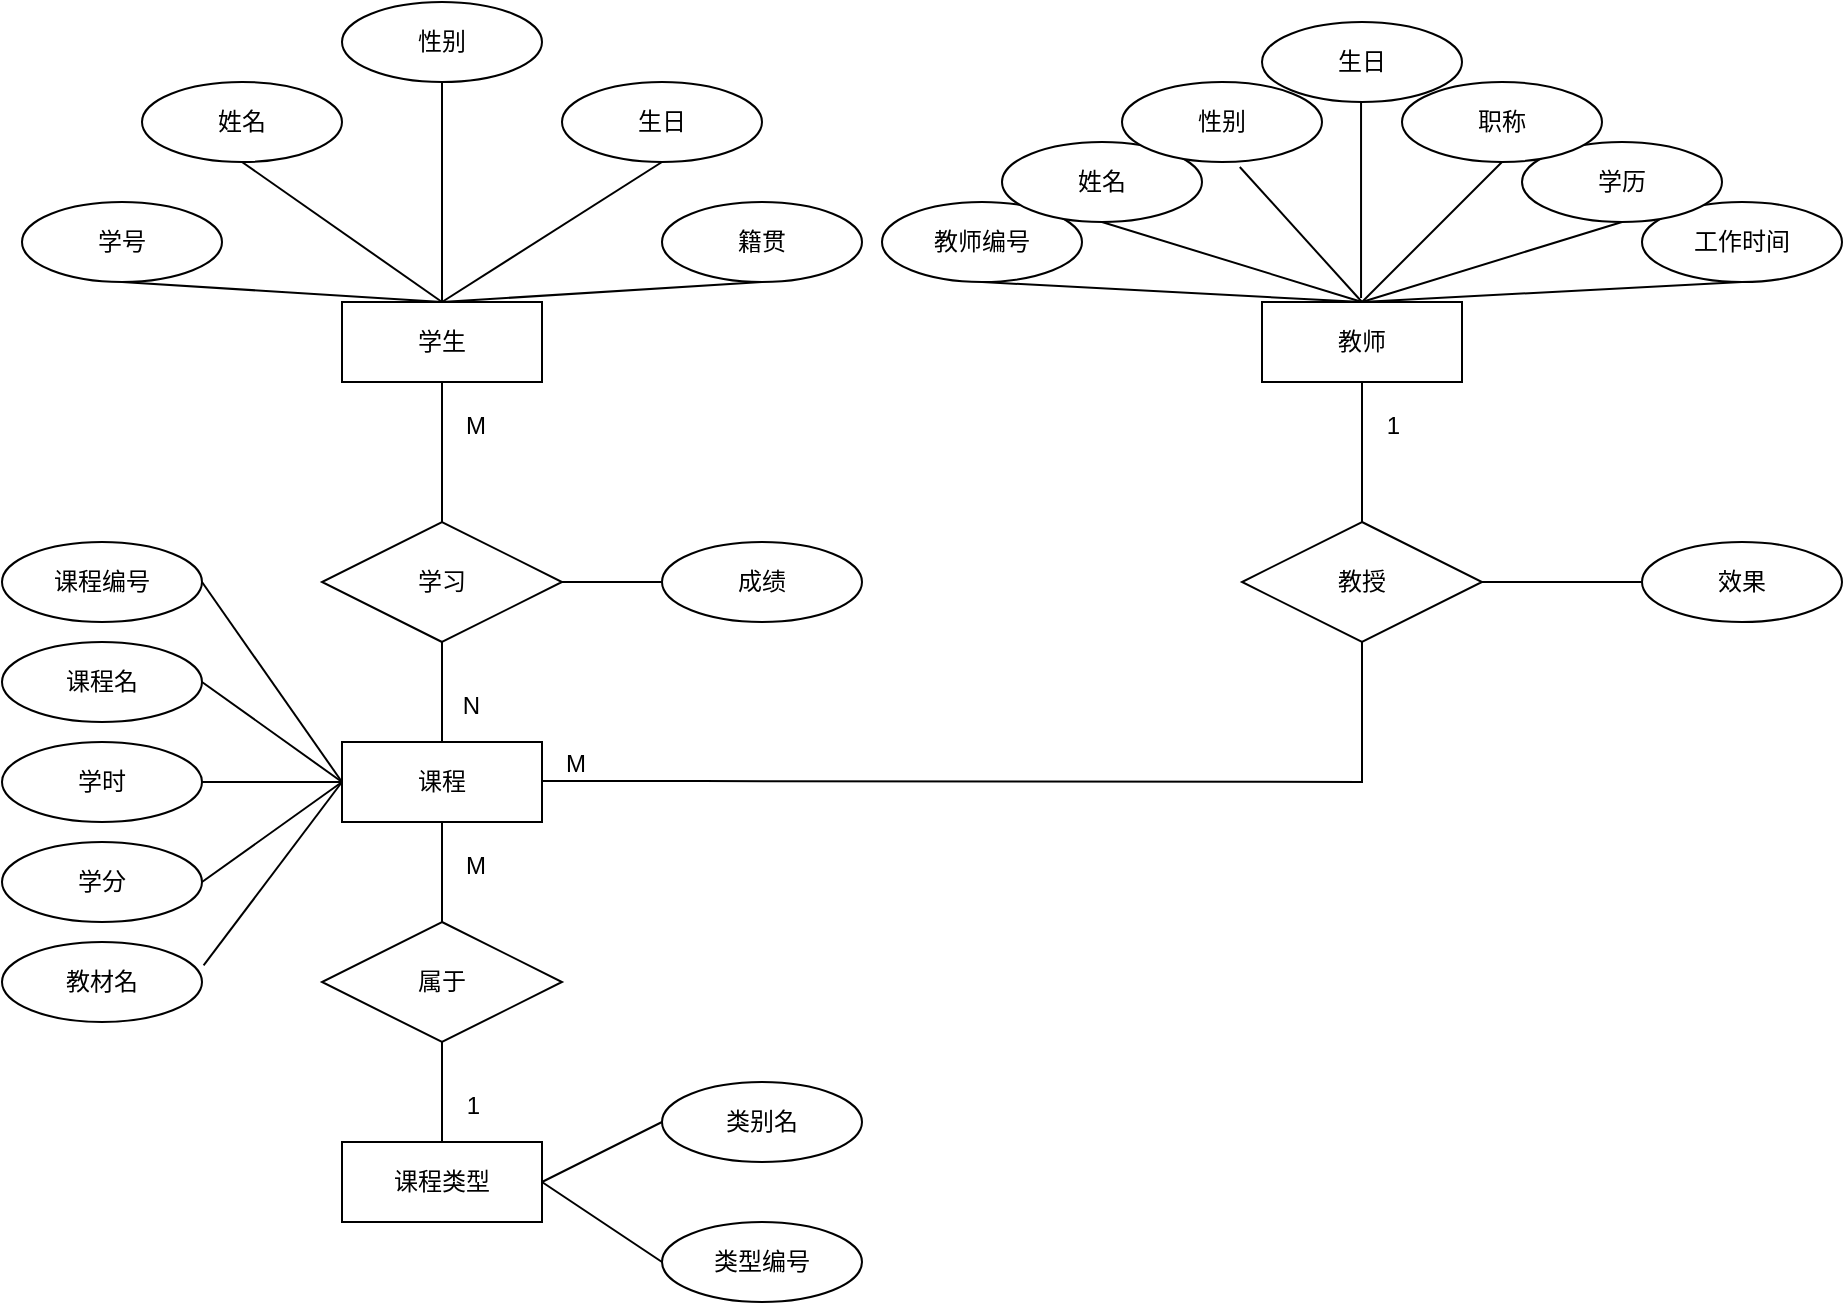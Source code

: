 <mxfile version="24.4.4" type="github">
  <diagram id="R2lEEEUBdFMjLlhIrx00" name="Page-1">
    <mxGraphModel dx="1055" dy="599" grid="1" gridSize="10" guides="1" tooltips="1" connect="1" arrows="1" fold="1" page="1" pageScale="1" pageWidth="850" pageHeight="1100" math="0" shadow="0" extFonts="Permanent Marker^https://fonts.googleapis.com/css?family=Permanent+Marker">
      <root>
        <mxCell id="0" />
        <mxCell id="1" parent="0" />
        <mxCell id="WubO6YfMAiuugXHex2BC-1" value="学生" style="whiteSpace=wrap;html=1;align=center;" vertex="1" parent="1">
          <mxGeometry x="170" y="400" width="100" height="40" as="geometry" />
        </mxCell>
        <mxCell id="WubO6YfMAiuugXHex2BC-2" value="课程" style="whiteSpace=wrap;html=1;align=center;" vertex="1" parent="1">
          <mxGeometry x="170" y="620" width="100" height="40" as="geometry" />
        </mxCell>
        <mxCell id="WubO6YfMAiuugXHex2BC-3" value="课程类型" style="whiteSpace=wrap;html=1;align=center;" vertex="1" parent="1">
          <mxGeometry x="170" y="820" width="100" height="40" as="geometry" />
        </mxCell>
        <mxCell id="WubO6YfMAiuugXHex2BC-5" value="教师" style="whiteSpace=wrap;html=1;align=center;" vertex="1" parent="1">
          <mxGeometry x="630" y="400" width="100" height="40" as="geometry" />
        </mxCell>
        <mxCell id="WubO6YfMAiuugXHex2BC-6" value="学习" style="shape=rhombus;perimeter=rhombusPerimeter;whiteSpace=wrap;html=1;align=center;direction=west;" vertex="1" parent="1">
          <mxGeometry x="160" y="510" width="120" height="60" as="geometry" />
        </mxCell>
        <mxCell id="WubO6YfMAiuugXHex2BC-16" value="成绩" style="ellipse;whiteSpace=wrap;html=1;align=center;" vertex="1" parent="1">
          <mxGeometry x="330" y="520" width="100" height="40" as="geometry" />
        </mxCell>
        <mxCell id="WubO6YfMAiuugXHex2BC-17" value="课程名" style="ellipse;whiteSpace=wrap;html=1;align=center;" vertex="1" parent="1">
          <mxGeometry y="570" width="100" height="40" as="geometry" />
        </mxCell>
        <mxCell id="WubO6YfMAiuugXHex2BC-18" value="籍贯" style="ellipse;whiteSpace=wrap;html=1;align=center;" vertex="1" parent="1">
          <mxGeometry x="330" y="350" width="100" height="40" as="geometry" />
        </mxCell>
        <mxCell id="WubO6YfMAiuugXHex2BC-19" value="生日" style="ellipse;whiteSpace=wrap;html=1;align=center;" vertex="1" parent="1">
          <mxGeometry x="280" y="290" width="100" height="40" as="geometry" />
        </mxCell>
        <mxCell id="WubO6YfMAiuugXHex2BC-20" value="性别" style="ellipse;whiteSpace=wrap;html=1;align=center;" vertex="1" parent="1">
          <mxGeometry x="170" y="250" width="100" height="40" as="geometry" />
        </mxCell>
        <mxCell id="WubO6YfMAiuugXHex2BC-21" value="姓名" style="ellipse;whiteSpace=wrap;html=1;align=center;" vertex="1" parent="1">
          <mxGeometry x="70" y="290" width="100" height="40" as="geometry" />
        </mxCell>
        <mxCell id="WubO6YfMAiuugXHex2BC-22" value="学号" style="ellipse;whiteSpace=wrap;html=1;align=center;" vertex="1" parent="1">
          <mxGeometry x="10" y="350" width="100" height="40" as="geometry" />
        </mxCell>
        <mxCell id="WubO6YfMAiuugXHex2BC-23" value="教师编号" style="ellipse;whiteSpace=wrap;html=1;align=center;" vertex="1" parent="1">
          <mxGeometry x="440" y="350" width="100" height="40" as="geometry" />
        </mxCell>
        <mxCell id="WubO6YfMAiuugXHex2BC-24" value="教材名" style="ellipse;whiteSpace=wrap;html=1;align=center;" vertex="1" parent="1">
          <mxGeometry y="720" width="100" height="40" as="geometry" />
        </mxCell>
        <mxCell id="WubO6YfMAiuugXHex2BC-25" value="学分" style="ellipse;whiteSpace=wrap;html=1;align=center;" vertex="1" parent="1">
          <mxGeometry y="670" width="100" height="40" as="geometry" />
        </mxCell>
        <mxCell id="WubO6YfMAiuugXHex2BC-26" value="学时" style="ellipse;whiteSpace=wrap;html=1;align=center;" vertex="1" parent="1">
          <mxGeometry y="620" width="100" height="40" as="geometry" />
        </mxCell>
        <mxCell id="WubO6YfMAiuugXHex2BC-27" value="课程编号" style="ellipse;whiteSpace=wrap;html=1;align=center;" vertex="1" parent="1">
          <mxGeometry y="520" width="100" height="40" as="geometry" />
        </mxCell>
        <mxCell id="WubO6YfMAiuugXHex2BC-28" value="工作时间" style="ellipse;whiteSpace=wrap;html=1;align=center;" vertex="1" parent="1">
          <mxGeometry x="820" y="350" width="100" height="40" as="geometry" />
        </mxCell>
        <mxCell id="WubO6YfMAiuugXHex2BC-29" value="学历" style="ellipse;whiteSpace=wrap;html=1;align=center;" vertex="1" parent="1">
          <mxGeometry x="760" y="320" width="100" height="40" as="geometry" />
        </mxCell>
        <mxCell id="WubO6YfMAiuugXHex2BC-30" value="职称" style="ellipse;whiteSpace=wrap;html=1;align=center;" vertex="1" parent="1">
          <mxGeometry x="700" y="290" width="100" height="40" as="geometry" />
        </mxCell>
        <mxCell id="WubO6YfMAiuugXHex2BC-31" value="姓名" style="ellipse;whiteSpace=wrap;html=1;align=center;" vertex="1" parent="1">
          <mxGeometry x="500" y="320" width="100" height="40" as="geometry" />
        </mxCell>
        <mxCell id="WubO6YfMAiuugXHex2BC-32" value="性别" style="ellipse;whiteSpace=wrap;html=1;align=center;" vertex="1" parent="1">
          <mxGeometry x="560" y="290" width="100" height="40" as="geometry" />
        </mxCell>
        <mxCell id="WubO6YfMAiuugXHex2BC-34" value="生日" style="ellipse;whiteSpace=wrap;html=1;align=center;" vertex="1" parent="1">
          <mxGeometry x="630" y="260" width="100" height="40" as="geometry" />
        </mxCell>
        <mxCell id="WubO6YfMAiuugXHex2BC-35" value="教授" style="shape=rhombus;perimeter=rhombusPerimeter;whiteSpace=wrap;html=1;align=center;" vertex="1" parent="1">
          <mxGeometry x="620" y="510" width="120" height="60" as="geometry" />
        </mxCell>
        <mxCell id="WubO6YfMAiuugXHex2BC-36" value="效果" style="ellipse;whiteSpace=wrap;html=1;align=center;" vertex="1" parent="1">
          <mxGeometry x="820" y="520" width="100" height="40" as="geometry" />
        </mxCell>
        <mxCell id="WubO6YfMAiuugXHex2BC-37" value="属于" style="shape=rhombus;perimeter=rhombusPerimeter;whiteSpace=wrap;html=1;align=center;" vertex="1" parent="1">
          <mxGeometry x="160" y="710" width="120" height="60" as="geometry" />
        </mxCell>
        <mxCell id="WubO6YfMAiuugXHex2BC-38" value="类型编号" style="ellipse;whiteSpace=wrap;html=1;align=center;" vertex="1" parent="1">
          <mxGeometry x="330" y="860" width="100" height="40" as="geometry" />
        </mxCell>
        <mxCell id="WubO6YfMAiuugXHex2BC-39" value="类别名" style="ellipse;whiteSpace=wrap;html=1;align=center;" vertex="1" parent="1">
          <mxGeometry x="330" y="790" width="100" height="40" as="geometry" />
        </mxCell>
        <mxCell id="WubO6YfMAiuugXHex2BC-40" value="" style="endArrow=none;html=1;rounded=0;entryX=0.5;entryY=1;entryDx=0;entryDy=0;" edge="1" parent="1" target="WubO6YfMAiuugXHex2BC-35">
          <mxGeometry relative="1" as="geometry">
            <mxPoint x="270" y="639.52" as="sourcePoint" />
            <mxPoint x="430" y="639.52" as="targetPoint" />
            <Array as="points">
              <mxPoint x="350" y="639.52" />
              <mxPoint x="680" y="640" />
            </Array>
          </mxGeometry>
        </mxCell>
        <mxCell id="WubO6YfMAiuugXHex2BC-41" value="M" style="resizable=0;html=1;whiteSpace=wrap;align=left;verticalAlign=bottom;" connectable="0" vertex="1" parent="WubO6YfMAiuugXHex2BC-40">
          <mxGeometry x="-1" relative="1" as="geometry">
            <mxPoint x="10" as="offset" />
          </mxGeometry>
        </mxCell>
        <mxCell id="WubO6YfMAiuugXHex2BC-43" value="" style="endArrow=none;html=1;rounded=0;exitX=0.5;exitY=0;exitDx=0;exitDy=0;" edge="1" parent="1" source="WubO6YfMAiuugXHex2BC-35">
          <mxGeometry relative="1" as="geometry">
            <mxPoint x="550" y="470" as="sourcePoint" />
            <mxPoint x="680" y="440" as="targetPoint" />
            <Array as="points" />
          </mxGeometry>
        </mxCell>
        <mxCell id="WubO6YfMAiuugXHex2BC-44" value="1" style="resizable=0;html=1;whiteSpace=wrap;align=right;verticalAlign=bottom;" connectable="0" vertex="1" parent="WubO6YfMAiuugXHex2BC-43">
          <mxGeometry x="1" relative="1" as="geometry">
            <mxPoint x="20" y="30" as="offset" />
          </mxGeometry>
        </mxCell>
        <mxCell id="WubO6YfMAiuugXHex2BC-45" value="&#xa;&lt;span style=&quot;color: rgba(0, 0, 0, 0); font-family: monospace; font-size: 0px; font-style: normal; font-variant-ligatures: normal; font-variant-caps: normal; font-weight: 400; letter-spacing: normal; orphans: 2; text-align: start; text-indent: 0px; text-transform: none; widows: 2; word-spacing: 0px; -webkit-text-stroke-width: 0px; white-space: nowrap; background-color: rgb(251, 251, 251); text-decoration-thickness: initial; text-decoration-style: initial; text-decoration-color: initial; display: inline !important; float: none;&quot;&gt;%3CmxGraphModel%3E%3Croot%3E%3CmxCell%20id%3D%220%22%2F%3E%3CmxCell%20id%3D%221%22%20parent%3D%220%22%2F%3E%3CmxCell%20id%3D%222%22%20style%3D%22endArrow%3Dnone%3Bhtml%3D1%3Brounded%3D0%3BexitX%3D0.5%3BexitY%3D1%3BexitDx%3D0%3BexitDy%3D0%3BentryX%3D0.5%3BentryY%3D0%3BentryDx%3D0%3BentryDy%3D0%3B%22%20edge%3D%221%22%20parent%3D%221%22%3E%3CmxGeometry%20relative%3D%221%22%22%20as%3D%22geometry%22%3E%3CmxPoint%20x%3D%22490%22%20y%3D%22 390%22%20as%3D%22sourcePoint%22%2F%3E%3CmxPoint%20x%3D%22680%22%20y%3D%22400%22%20as%3D%22targetPoint%22%2F%3E%3C%2FmxGeometry%3E%3C%2FmxCell%3E%3C%2Froot%3E%3C%2FmxGraphModel%3E" style="endArrow=none;html=1;rounded=0;exitX=0.5;exitY=1;exitDx=0;exitDy=0;entryX=0.5;entryY=0;entryDx=0;entryDy=0;" edge="1" parent="1" source="WubO6YfMAiuugXHex2BC-23" target="WubO6YfMAiuugXHex2BC-5">
          <mxGeometry x="-0.663" y="-38" relative="1" as="geometry">
            <mxPoint x="480" y="410" as="sourcePoint" />
            <mxPoint x="640" y="410" as="targetPoint" />
            <mxPoint as="offset" />
          </mxGeometry>
        </mxCell>
        <mxCell id="WubO6YfMAiuugXHex2BC-47" value="" style="endArrow=none;html=1;rounded=0;exitX=0.5;exitY=1;exitDx=0;exitDy=0;entryX=0.5;entryY=0;entryDx=0;entryDy=0;" edge="1" parent="1" source="WubO6YfMAiuugXHex2BC-31" target="WubO6YfMAiuugXHex2BC-5">
          <mxGeometry relative="1" as="geometry">
            <mxPoint x="500" y="400" as="sourcePoint" />
            <mxPoint x="690" y="410" as="targetPoint" />
          </mxGeometry>
        </mxCell>
        <mxCell id="WubO6YfMAiuugXHex2BC-48" value="" style="endArrow=none;html=1;rounded=0;exitX=0.589;exitY=1.062;exitDx=0;exitDy=0;exitPerimeter=0;" edge="1" parent="1" source="WubO6YfMAiuugXHex2BC-32">
          <mxGeometry relative="1" as="geometry">
            <mxPoint x="560" y="370" as="sourcePoint" />
            <mxPoint x="680" y="400" as="targetPoint" />
          </mxGeometry>
        </mxCell>
        <mxCell id="WubO6YfMAiuugXHex2BC-49" value="&#xa;&lt;span style=&quot;color: rgba(0, 0, 0, 0); font-family: monospace; font-size: 0px; font-style: normal; font-variant-ligatures: normal; font-variant-caps: normal; font-weight: 400; letter-spacing: normal; orphans: 2; text-align: start; text-indent: 0px; text-transform: none; widows: 2; word-spacing: 0px; -webkit-text-stroke-width: 0px; white-space: nowrap; background-color: rgb(251, 251, 251); text-decoration-thickness: initial; text-decoration-style: initial; text-decoration-color: initial; display: inline !important; float: none;&quot;&gt;%3CmxGraphModel%3E%3Croot%3E%3CmxCell%20id%3D%220%22%2F%3E%3CmxCell%20id%3D%221%22%20parent%3D%220%22%2F%3E%3CmxCell%20id%3D%222%22%20value%3D%22%22%20style%3D%22endArrow%3Dnone%3Bhtml%3D1%3Brounded%3D0%3BexitX%3D0.5%3BexitY%3D1%3BexitDx%3D0%3BexitDy%3D0%3B%22%20edge%3D%221%22%20parent%3D%221%22%3E%3CmxGeometry%20relative%3D%221%22%22%20as%3D%22geometry%22%3E%3CmxPoint%20x%3D%22680%22%20y%3D%22 300%22%20as%3D%22sourcePoint%22%2F%3E%3CmxPoint%20x%3D%22680%22%20y%3D%22398%22%20as%3D%22targetPoint%22%2F%3E%3C%2FmxGeometry%3E%3C%2FmxCell%3E%3C%2Froot%3E%3C%2FmxGraphModel%3E" style="endArrow=none;html=1;rounded=0;exitX=0.5;exitY=1;exitDx=0;exitDy=0;" edge="1" parent="1">
          <mxGeometry relative="1" as="geometry">
            <mxPoint x="679.52" y="300" as="sourcePoint" />
            <mxPoint x="679.52" y="398" as="targetPoint" />
          </mxGeometry>
        </mxCell>
        <mxCell id="WubO6YfMAiuugXHex2BC-50" value="" style="endArrow=none;html=1;rounded=0;exitX=0.5;exitY=1;exitDx=0;exitDy=0;" edge="1" parent="1" source="WubO6YfMAiuugXHex2BC-30">
          <mxGeometry relative="1" as="geometry">
            <mxPoint x="690" y="310" as="sourcePoint" />
            <mxPoint x="680" y="400" as="targetPoint" />
          </mxGeometry>
        </mxCell>
        <mxCell id="WubO6YfMAiuugXHex2BC-51" value="" style="endArrow=none;html=1;rounded=0;exitX=0.5;exitY=1;exitDx=0;exitDy=0;entryX=0.5;entryY=0;entryDx=0;entryDy=0;" edge="1" parent="1" source="WubO6YfMAiuugXHex2BC-29" target="WubO6YfMAiuugXHex2BC-5">
          <mxGeometry relative="1" as="geometry">
            <mxPoint x="760" y="340" as="sourcePoint" />
            <mxPoint x="690" y="410" as="targetPoint" />
          </mxGeometry>
        </mxCell>
        <mxCell id="WubO6YfMAiuugXHex2BC-52" value="" style="endArrow=none;html=1;rounded=0;exitX=0.5;exitY=1;exitDx=0;exitDy=0;" edge="1" parent="1" source="WubO6YfMAiuugXHex2BC-28">
          <mxGeometry relative="1" as="geometry">
            <mxPoint x="820" y="370" as="sourcePoint" />
            <mxPoint x="680" y="400" as="targetPoint" />
          </mxGeometry>
        </mxCell>
        <mxCell id="WubO6YfMAiuugXHex2BC-56" value="" style="endArrow=none;html=1;rounded=0;exitX=0.5;exitY=1;exitDx=0;exitDy=0;entryX=0.5;entryY=0;entryDx=0;entryDy=0;" edge="1" parent="1" source="WubO6YfMAiuugXHex2BC-22" target="WubO6YfMAiuugXHex2BC-1">
          <mxGeometry relative="1" as="geometry">
            <mxPoint x="110" y="389.05" as="sourcePoint" />
            <mxPoint x="270" y="389.05" as="targetPoint" />
          </mxGeometry>
        </mxCell>
        <mxCell id="WubO6YfMAiuugXHex2BC-57" value="" style="endArrow=none;html=1;rounded=0;exitX=0.5;exitY=1;exitDx=0;exitDy=0;entryX=0.5;entryY=0;entryDx=0;entryDy=0;" edge="1" parent="1" source="WubO6YfMAiuugXHex2BC-21" target="WubO6YfMAiuugXHex2BC-1">
          <mxGeometry relative="1" as="geometry">
            <mxPoint x="70" y="400" as="sourcePoint" />
            <mxPoint x="230" y="410" as="targetPoint" />
          </mxGeometry>
        </mxCell>
        <mxCell id="WubO6YfMAiuugXHex2BC-58" value="" style="endArrow=none;html=1;rounded=0;exitX=0.5;exitY=1;exitDx=0;exitDy=0;entryX=0.5;entryY=0;entryDx=0;entryDy=0;" edge="1" parent="1" source="WubO6YfMAiuugXHex2BC-20" target="WubO6YfMAiuugXHex2BC-1">
          <mxGeometry relative="1" as="geometry">
            <mxPoint x="130" y="340" as="sourcePoint" />
            <mxPoint x="230" y="410" as="targetPoint" />
          </mxGeometry>
        </mxCell>
        <mxCell id="WubO6YfMAiuugXHex2BC-59" value="" style="endArrow=none;html=1;rounded=0;exitX=0.5;exitY=1;exitDx=0;exitDy=0;entryX=0.5;entryY=0;entryDx=0;entryDy=0;" edge="1" parent="1" source="WubO6YfMAiuugXHex2BC-19" target="WubO6YfMAiuugXHex2BC-1">
          <mxGeometry relative="1" as="geometry">
            <mxPoint x="230" y="300" as="sourcePoint" />
            <mxPoint x="230" y="410" as="targetPoint" />
          </mxGeometry>
        </mxCell>
        <mxCell id="WubO6YfMAiuugXHex2BC-60" value="" style="endArrow=none;html=1;rounded=0;exitX=0.5;exitY=1;exitDx=0;exitDy=0;" edge="1" parent="1" source="WubO6YfMAiuugXHex2BC-18">
          <mxGeometry relative="1" as="geometry">
            <mxPoint x="340" y="340" as="sourcePoint" />
            <mxPoint x="220" y="400" as="targetPoint" />
          </mxGeometry>
        </mxCell>
        <mxCell id="WubO6YfMAiuugXHex2BC-61" value="" style="endArrow=none;html=1;rounded=0;entryX=0.5;entryY=1;entryDx=0;entryDy=0;" edge="1" parent="1" target="WubO6YfMAiuugXHex2BC-6">
          <mxGeometry relative="1" as="geometry">
            <mxPoint x="220" y="440" as="sourcePoint" />
            <mxPoint x="330" y="480" as="targetPoint" />
          </mxGeometry>
        </mxCell>
        <mxCell id="WubO6YfMAiuugXHex2BC-62" value="M" style="resizable=0;html=1;whiteSpace=wrap;align=left;verticalAlign=bottom;" connectable="0" vertex="1" parent="WubO6YfMAiuugXHex2BC-61">
          <mxGeometry x="-1" relative="1" as="geometry">
            <mxPoint x="10" y="30" as="offset" />
          </mxGeometry>
        </mxCell>
        <mxCell id="WubO6YfMAiuugXHex2BC-64" value="" style="endArrow=none;html=1;rounded=0;exitX=0.5;exitY=0;exitDx=0;exitDy=0;entryX=0.5;entryY=0;entryDx=0;entryDy=0;" edge="1" parent="1" source="WubO6YfMAiuugXHex2BC-6" target="WubO6YfMAiuugXHex2BC-2">
          <mxGeometry relative="1" as="geometry">
            <mxPoint x="280" y="600" as="sourcePoint" />
            <mxPoint x="440" y="600" as="targetPoint" />
          </mxGeometry>
        </mxCell>
        <mxCell id="WubO6YfMAiuugXHex2BC-65" value="N" style="resizable=0;html=1;whiteSpace=wrap;align=right;verticalAlign=bottom;" connectable="0" vertex="1" parent="WubO6YfMAiuugXHex2BC-64">
          <mxGeometry x="1" relative="1" as="geometry">
            <mxPoint x="20" y="-10" as="offset" />
          </mxGeometry>
        </mxCell>
        <mxCell id="WubO6YfMAiuugXHex2BC-68" value="" style="endArrow=none;html=1;rounded=0;exitX=0.5;exitY=1;exitDx=0;exitDy=0;" edge="1" parent="1" source="WubO6YfMAiuugXHex2BC-2" target="WubO6YfMAiuugXHex2BC-37">
          <mxGeometry relative="1" as="geometry">
            <mxPoint x="350" y="620" as="sourcePoint" />
            <mxPoint x="510" y="620" as="targetPoint" />
          </mxGeometry>
        </mxCell>
        <mxCell id="WubO6YfMAiuugXHex2BC-69" value="M" style="resizable=0;html=1;whiteSpace=wrap;align=left;verticalAlign=bottom;" connectable="0" vertex="1" parent="WubO6YfMAiuugXHex2BC-68">
          <mxGeometry x="-1" relative="1" as="geometry">
            <mxPoint x="10" y="30" as="offset" />
          </mxGeometry>
        </mxCell>
        <mxCell id="WubO6YfMAiuugXHex2BC-71" value="" style="endArrow=none;html=1;rounded=0;exitX=0.5;exitY=1;exitDx=0;exitDy=0;entryX=0.5;entryY=0;entryDx=0;entryDy=0;" edge="1" parent="1" source="WubO6YfMAiuugXHex2BC-37" target="WubO6YfMAiuugXHex2BC-3">
          <mxGeometry relative="1" as="geometry">
            <mxPoint x="350" y="620" as="sourcePoint" />
            <mxPoint x="510" y="620" as="targetPoint" />
          </mxGeometry>
        </mxCell>
        <mxCell id="WubO6YfMAiuugXHex2BC-72" value="1" style="resizable=0;html=1;whiteSpace=wrap;align=right;verticalAlign=bottom;" connectable="0" vertex="1" parent="WubO6YfMAiuugXHex2BC-71">
          <mxGeometry x="1" relative="1" as="geometry">
            <mxPoint x="20" y="-10" as="offset" />
          </mxGeometry>
        </mxCell>
        <mxCell id="WubO6YfMAiuugXHex2BC-73" value="" style="endArrow=none;html=1;rounded=0;exitX=0;exitY=0.5;exitDx=0;exitDy=0;entryX=0;entryY=0.5;entryDx=0;entryDy=0;" edge="1" parent="1" source="WubO6YfMAiuugXHex2BC-6" target="WubO6YfMAiuugXHex2BC-16">
          <mxGeometry relative="1" as="geometry">
            <mxPoint x="310" y="570" as="sourcePoint" />
            <mxPoint x="470" y="570" as="targetPoint" />
          </mxGeometry>
        </mxCell>
        <mxCell id="WubO6YfMAiuugXHex2BC-74" value="" style="endArrow=none;html=1;rounded=0;exitX=1;exitY=0.5;exitDx=0;exitDy=0;" edge="1" parent="1" source="WubO6YfMAiuugXHex2BC-35" target="WubO6YfMAiuugXHex2BC-36">
          <mxGeometry relative="1" as="geometry">
            <mxPoint x="350" y="620" as="sourcePoint" />
            <mxPoint x="510" y="620" as="targetPoint" />
          </mxGeometry>
        </mxCell>
        <mxCell id="WubO6YfMAiuugXHex2BC-75" value="" style="endArrow=none;html=1;rounded=0;exitX=1;exitY=0.5;exitDx=0;exitDy=0;entryX=0;entryY=0.5;entryDx=0;entryDy=0;" edge="1" parent="1" source="WubO6YfMAiuugXHex2BC-27" target="WubO6YfMAiuugXHex2BC-2">
          <mxGeometry relative="1" as="geometry">
            <mxPoint x="130" y="589.52" as="sourcePoint" />
            <mxPoint x="290" y="589.52" as="targetPoint" />
          </mxGeometry>
        </mxCell>
        <mxCell id="WubO6YfMAiuugXHex2BC-76" value="" style="endArrow=none;html=1;rounded=0;exitX=1;exitY=0.5;exitDx=0;exitDy=0;entryX=0;entryY=0.5;entryDx=0;entryDy=0;" edge="1" parent="1" source="WubO6YfMAiuugXHex2BC-17" target="WubO6YfMAiuugXHex2BC-2">
          <mxGeometry relative="1" as="geometry">
            <mxPoint x="110" y="550" as="sourcePoint" />
            <mxPoint x="180" y="650" as="targetPoint" />
          </mxGeometry>
        </mxCell>
        <mxCell id="WubO6YfMAiuugXHex2BC-77" value="" style="endArrow=none;html=1;rounded=0;exitX=1;exitY=0.5;exitDx=0;exitDy=0;entryX=0;entryY=0.5;entryDx=0;entryDy=0;" edge="1" parent="1" source="WubO6YfMAiuugXHex2BC-26" target="WubO6YfMAiuugXHex2BC-2">
          <mxGeometry relative="1" as="geometry">
            <mxPoint x="110" y="600" as="sourcePoint" />
            <mxPoint x="180" y="650" as="targetPoint" />
          </mxGeometry>
        </mxCell>
        <mxCell id="WubO6YfMAiuugXHex2BC-78" value="" style="endArrow=none;html=1;rounded=0;exitX=1;exitY=0.5;exitDx=0;exitDy=0;entryX=0;entryY=0.5;entryDx=0;entryDy=0;" edge="1" parent="1" source="WubO6YfMAiuugXHex2BC-25" target="WubO6YfMAiuugXHex2BC-2">
          <mxGeometry relative="1" as="geometry">
            <mxPoint x="110" y="650" as="sourcePoint" />
            <mxPoint x="180" y="650" as="targetPoint" />
          </mxGeometry>
        </mxCell>
        <mxCell id="WubO6YfMAiuugXHex2BC-79" value="" style="endArrow=none;html=1;rounded=0;exitX=1.008;exitY=0.293;exitDx=0;exitDy=0;exitPerimeter=0;entryX=0;entryY=0.5;entryDx=0;entryDy=0;" edge="1" parent="1" source="WubO6YfMAiuugXHex2BC-24" target="WubO6YfMAiuugXHex2BC-2">
          <mxGeometry relative="1" as="geometry">
            <mxPoint x="110" y="700" as="sourcePoint" />
            <mxPoint x="160" y="640" as="targetPoint" />
          </mxGeometry>
        </mxCell>
        <mxCell id="WubO6YfMAiuugXHex2BC-80" value="" style="endArrow=none;html=1;rounded=0;exitX=0;exitY=0.5;exitDx=0;exitDy=0;entryX=1;entryY=0.5;entryDx=0;entryDy=0;" edge="1" parent="1" source="WubO6YfMAiuugXHex2BC-39" target="WubO6YfMAiuugXHex2BC-3">
          <mxGeometry relative="1" as="geometry">
            <mxPoint x="111" y="742" as="sourcePoint" />
            <mxPoint x="180" y="650" as="targetPoint" />
          </mxGeometry>
        </mxCell>
        <mxCell id="WubO6YfMAiuugXHex2BC-81" value="" style="endArrow=none;html=1;rounded=0;exitX=0;exitY=0.5;exitDx=0;exitDy=0;entryX=1;entryY=0.5;entryDx=0;entryDy=0;" edge="1" parent="1" source="WubO6YfMAiuugXHex2BC-38" target="WubO6YfMAiuugXHex2BC-3">
          <mxGeometry relative="1" as="geometry">
            <mxPoint x="340" y="820" as="sourcePoint" />
            <mxPoint x="280" y="850" as="targetPoint" />
          </mxGeometry>
        </mxCell>
      </root>
    </mxGraphModel>
  </diagram>
</mxfile>
